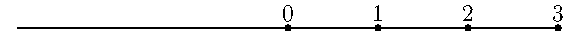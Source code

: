 size(10cm,0,IgnoreAspect);

draw((-3,0)--(3,0));

dot("$0$",(0,0),N);
dot("$1$",(1,0),N);
dot("$2$",(2,0),N);
dot("$3$",(3,0),N);
dot("$-1$",(-1,0),N,invisible);
dot("$-2$",(-2,0),N,invisible);
dot("$-3$",(-3,0),N,invisible);
